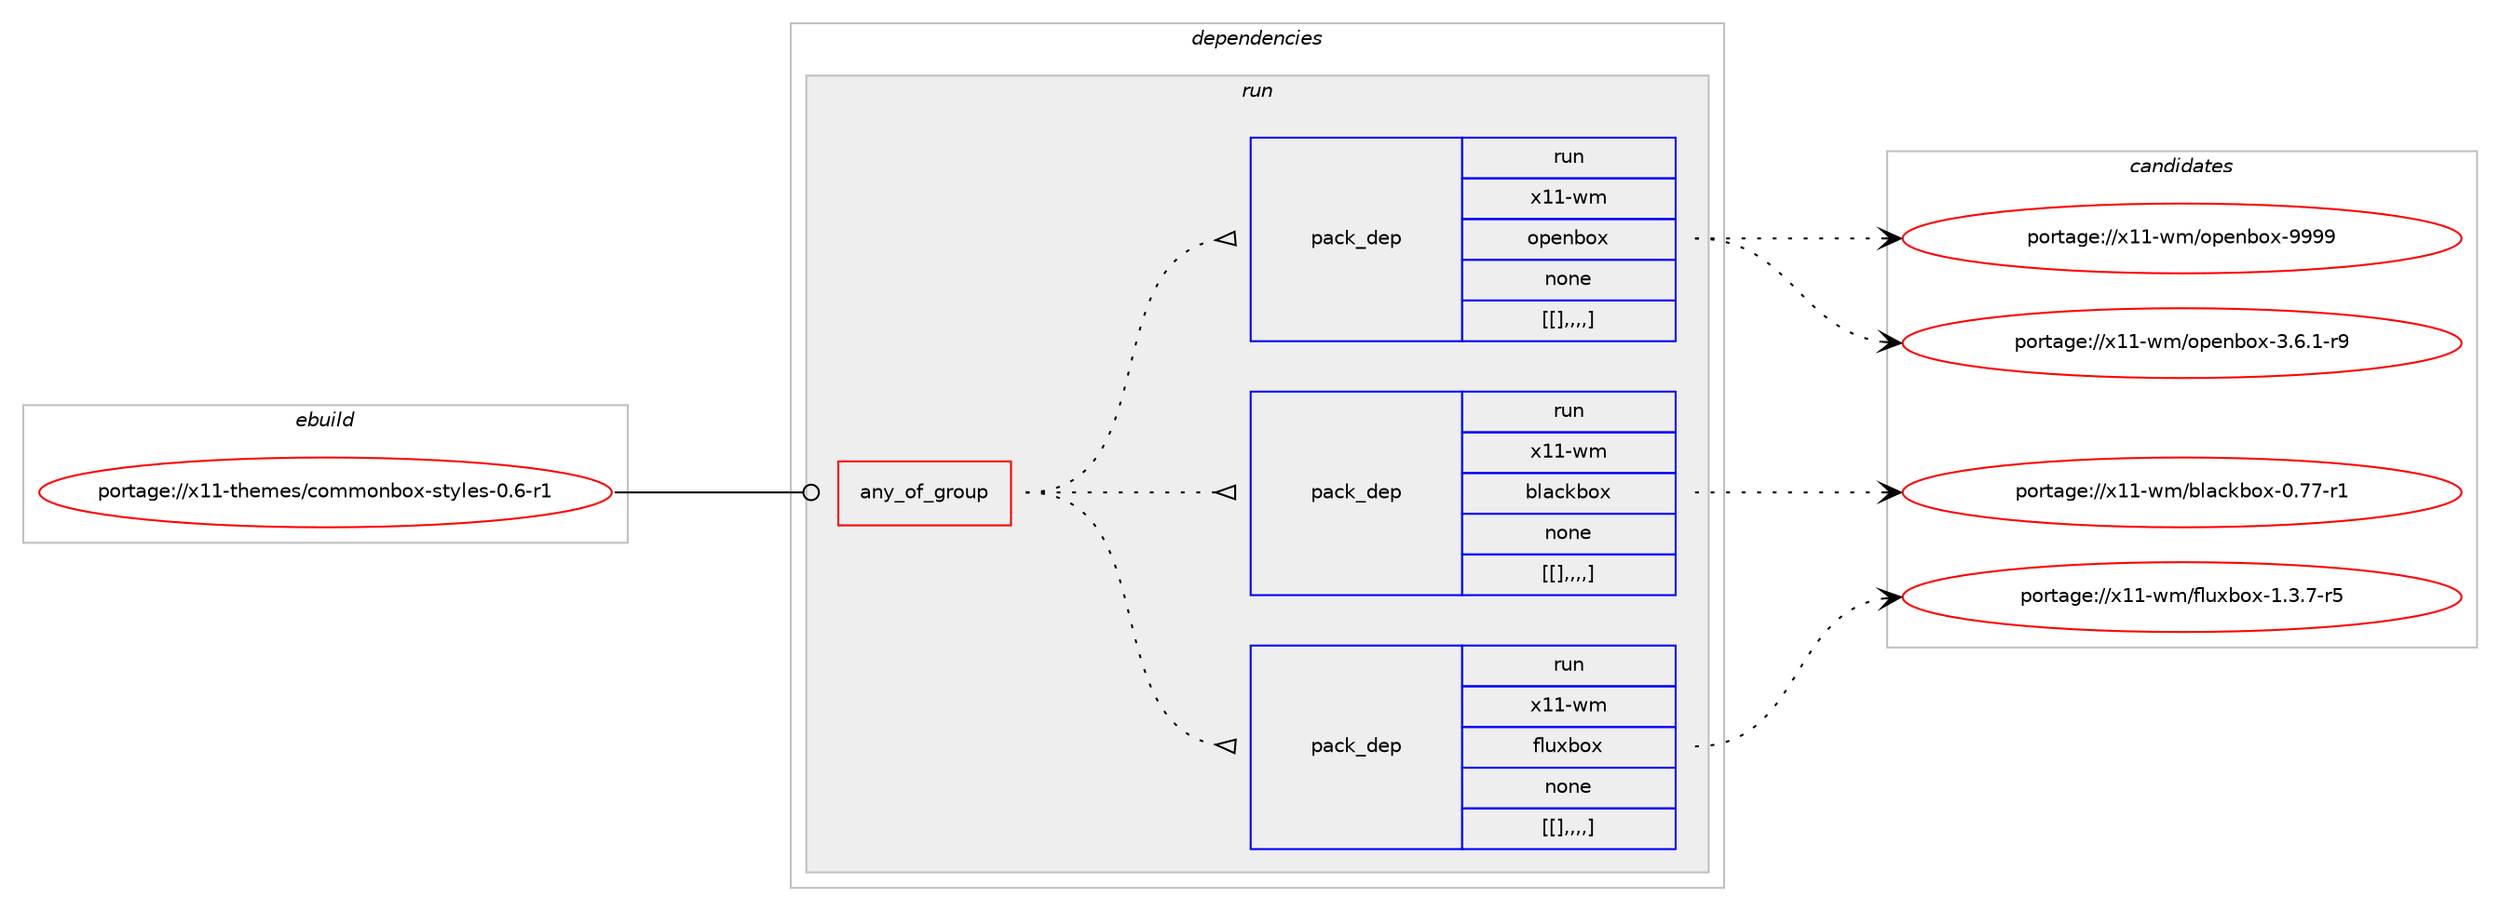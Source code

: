 digraph prolog {

# *************
# Graph options
# *************

newrank=true;
concentrate=true;
compound=true;
graph [rankdir=LR,fontname=Helvetica,fontsize=10,ranksep=1.5];#, ranksep=2.5, nodesep=0.2];
edge  [arrowhead=vee];
node  [fontname=Helvetica,fontsize=10];

# **********
# The ebuild
# **********

subgraph cluster_leftcol {
color=gray;
label=<<i>ebuild</i>>;
id [label="portage://x11-themes/commonbox-styles-0.6-r1", color=red, width=4, href="../x11-themes/commonbox-styles-0.6-r1.svg"];
}

# ****************
# The dependencies
# ****************

subgraph cluster_midcol {
color=gray;
label=<<i>dependencies</i>>;
subgraph cluster_compile {
fillcolor="#eeeeee";
style=filled;
label=<<i>compile</i>>;
}
subgraph cluster_compileandrun {
fillcolor="#eeeeee";
style=filled;
label=<<i>compile and run</i>>;
}
subgraph cluster_run {
fillcolor="#eeeeee";
style=filled;
label=<<i>run</i>>;
subgraph any153 {
dependency2566 [label=<<TABLE BORDER="0" CELLBORDER="1" CELLSPACING="0" CELLPADDING="4"><TR><TD CELLPADDING="10">any_of_group</TD></TR></TABLE>>, shape=none, color=red];subgraph pack2068 {
dependency2567 [label=<<TABLE BORDER="0" CELLBORDER="1" CELLSPACING="0" CELLPADDING="4" WIDTH="220"><TR><TD ROWSPAN="6" CELLPADDING="30">pack_dep</TD></TR><TR><TD WIDTH="110">run</TD></TR><TR><TD>x11-wm</TD></TR><TR><TD>fluxbox</TD></TR><TR><TD>none</TD></TR><TR><TD>[[],,,,]</TD></TR></TABLE>>, shape=none, color=blue];
}
dependency2566:e -> dependency2567:w [weight=20,style="dotted",arrowhead="oinv"];
subgraph pack2070 {
dependency2569 [label=<<TABLE BORDER="0" CELLBORDER="1" CELLSPACING="0" CELLPADDING="4" WIDTH="220"><TR><TD ROWSPAN="6" CELLPADDING="30">pack_dep</TD></TR><TR><TD WIDTH="110">run</TD></TR><TR><TD>x11-wm</TD></TR><TR><TD>blackbox</TD></TR><TR><TD>none</TD></TR><TR><TD>[[],,,,]</TD></TR></TABLE>>, shape=none, color=blue];
}
dependency2566:e -> dependency2569:w [weight=20,style="dotted",arrowhead="oinv"];
subgraph pack2072 {
dependency2571 [label=<<TABLE BORDER="0" CELLBORDER="1" CELLSPACING="0" CELLPADDING="4" WIDTH="220"><TR><TD ROWSPAN="6" CELLPADDING="30">pack_dep</TD></TR><TR><TD WIDTH="110">run</TD></TR><TR><TD>x11-wm</TD></TR><TR><TD>openbox</TD></TR><TR><TD>none</TD></TR><TR><TD>[[],,,,]</TD></TR></TABLE>>, shape=none, color=blue];
}
dependency2566:e -> dependency2571:w [weight=20,style="dotted",arrowhead="oinv"];
}
id:e -> dependency2566:w [weight=20,style="solid",arrowhead="odot"];
}
}

# **************
# The candidates
# **************

subgraph cluster_choices {
rank=same;
color=gray;
label=<<i>candidates</i>>;

subgraph choice2058 {
color=black;
nodesep=1;
choice12049494511910947102108117120981111204549465146554511453 [label="portage://x11-wm/fluxbox-1.3.7-r5", color=red, width=4,href="../x11-wm/fluxbox-1.3.7-r5.svg"];
dependency2567:e -> choice12049494511910947102108117120981111204549465146554511453:w [style=dotted,weight="100"];
}
subgraph choice2060 {
color=black;
nodesep=1;
choice120494945119109479810897991079811112045484655554511449 [label="portage://x11-wm/blackbox-0.77-r1", color=red, width=4,href="../x11-wm/blackbox-0.77-r1.svg"];
dependency2569:e -> choice120494945119109479810897991079811112045484655554511449:w [style=dotted,weight="100"];
}
subgraph choice2062 {
color=black;
nodesep=1;
choice12049494511910947111112101110981111204557575757 [label="portage://x11-wm/openbox-9999", color=red, width=4,href="../x11-wm/openbox-9999.svg"];
choice12049494511910947111112101110981111204551465446494511457 [label="portage://x11-wm/openbox-3.6.1-r9", color=red, width=4,href="../x11-wm/openbox-3.6.1-r9.svg"];
dependency2571:e -> choice12049494511910947111112101110981111204557575757:w [style=dotted,weight="100"];
dependency2571:e -> choice12049494511910947111112101110981111204551465446494511457:w [style=dotted,weight="100"];
}
}

}
